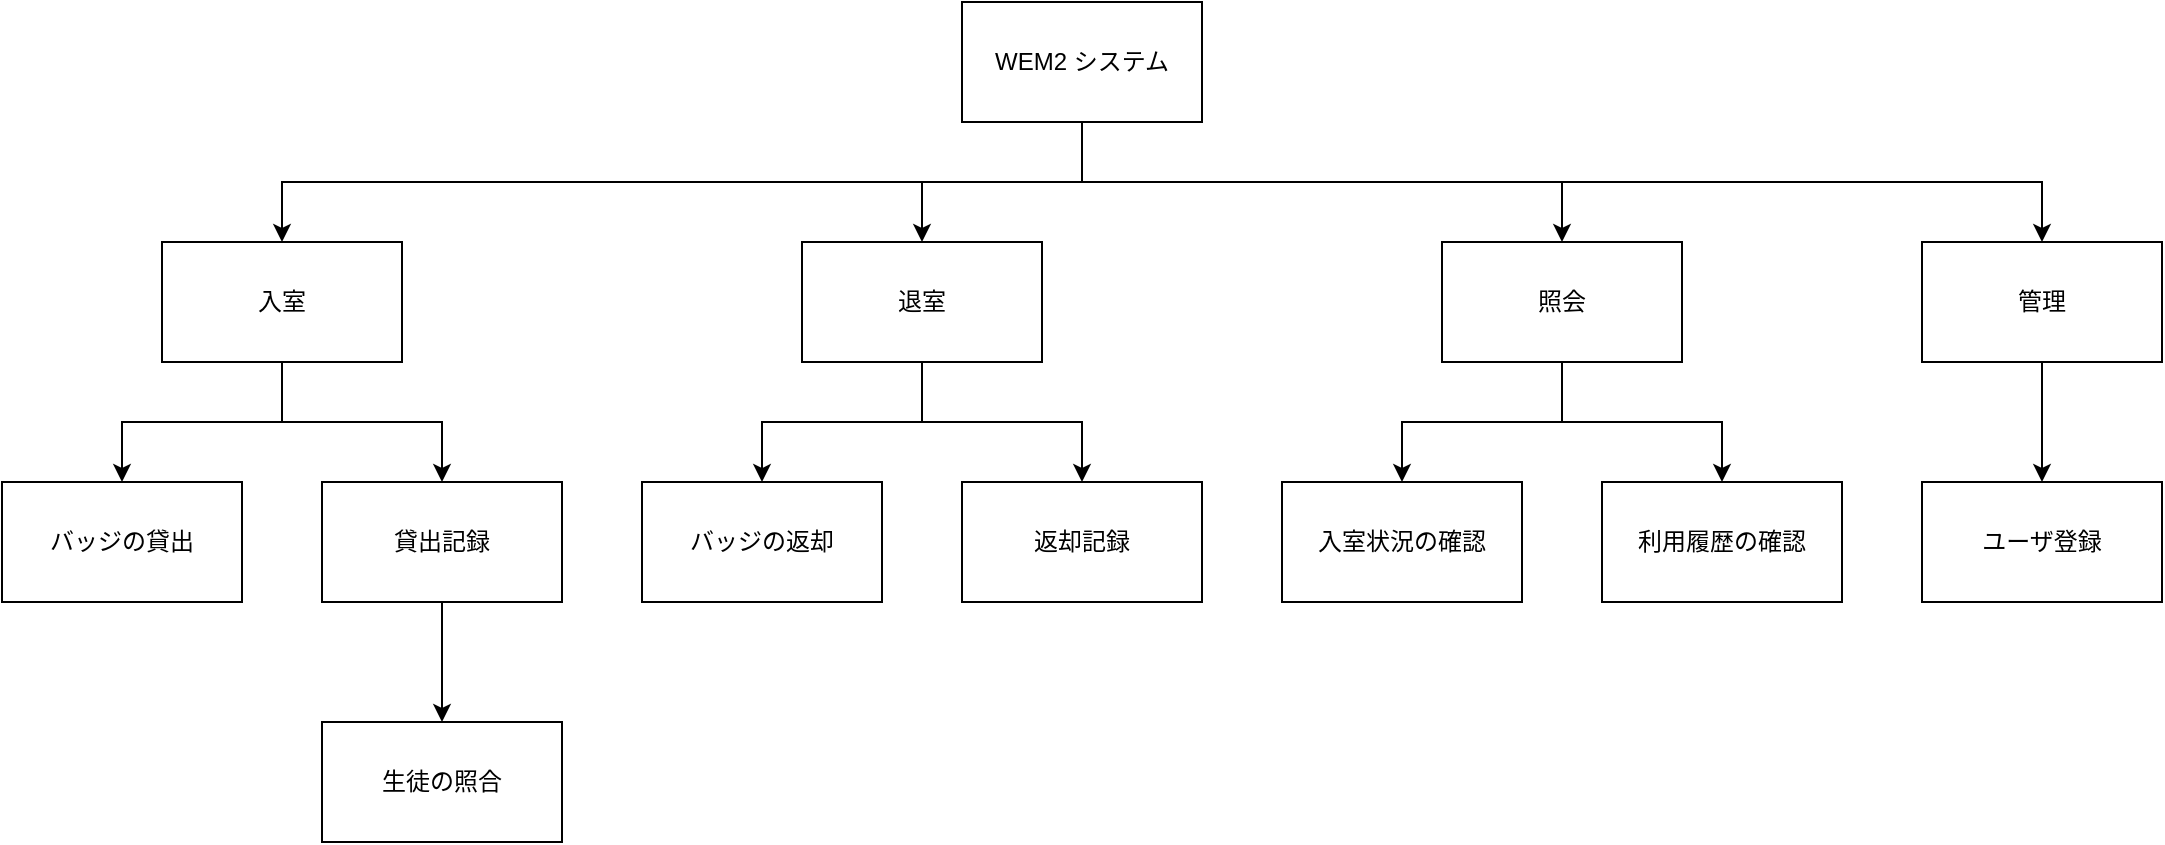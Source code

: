 <mxfile version="15.4.0" type="device" pages="2"><diagram id="NHjRJ2-lvOVdZaZA7o6D" name="module_structure"><mxGraphModel dx="1422" dy="862" grid="1" gridSize="10" guides="1" tooltips="1" connect="1" arrows="1" fold="1" page="1" pageScale="1" pageWidth="1169" pageHeight="827" math="0" shadow="0"><root><mxCell id="0"/><mxCell id="1" parent="0"/><mxCell id="6q9FPXkFsCHVbmODKYHg-20" style="edgeStyle=orthogonalEdgeStyle;rounded=0;orthogonalLoop=1;jettySize=auto;html=1;entryX=0.5;entryY=0;entryDx=0;entryDy=0;" edge="1" parent="1" source="6q9FPXkFsCHVbmODKYHg-1" target="6q9FPXkFsCHVbmODKYHg-3"><mxGeometry relative="1" as="geometry"/></mxCell><mxCell id="6q9FPXkFsCHVbmODKYHg-22" style="edgeStyle=orthogonalEdgeStyle;rounded=0;orthogonalLoop=1;jettySize=auto;html=1;entryX=0.5;entryY=0;entryDx=0;entryDy=0;" edge="1" parent="1" source="6q9FPXkFsCHVbmODKYHg-1" target="6q9FPXkFsCHVbmODKYHg-4"><mxGeometry relative="1" as="geometry"><mxPoint x="680" y="150" as="targetPoint"/><Array as="points"><mxPoint x="580" y="150"/><mxPoint x="820" y="150"/></Array></mxGeometry></mxCell><mxCell id="6q9FPXkFsCHVbmODKYHg-24" style="edgeStyle=orthogonalEdgeStyle;rounded=0;orthogonalLoop=1;jettySize=auto;html=1;exitX=0.5;exitY=1;exitDx=0;exitDy=0;entryX=0.5;entryY=0;entryDx=0;entryDy=0;" edge="1" parent="1" source="6q9FPXkFsCHVbmODKYHg-1" target="6q9FPXkFsCHVbmODKYHg-2"><mxGeometry relative="1" as="geometry"/></mxCell><mxCell id="6q9FPXkFsCHVbmODKYHg-25" style="edgeStyle=orthogonalEdgeStyle;rounded=0;orthogonalLoop=1;jettySize=auto;html=1;" edge="1" parent="1" source="6q9FPXkFsCHVbmODKYHg-1" target="6q9FPXkFsCHVbmODKYHg-7"><mxGeometry relative="1" as="geometry"><Array as="points"><mxPoint x="580" y="150"/><mxPoint x="1060" y="150"/></Array></mxGeometry></mxCell><mxCell id="6q9FPXkFsCHVbmODKYHg-1" value="WEM2 システム" style="rounded=0;whiteSpace=wrap;html=1;" vertex="1" parent="1"><mxGeometry x="520" y="60" width="120" height="60" as="geometry"/></mxCell><mxCell id="6q9FPXkFsCHVbmODKYHg-26" style="edgeStyle=orthogonalEdgeStyle;rounded=0;orthogonalLoop=1;jettySize=auto;html=1;entryX=0.5;entryY=0;entryDx=0;entryDy=0;" edge="1" parent="1" source="6q9FPXkFsCHVbmODKYHg-2" target="6q9FPXkFsCHVbmODKYHg-15"><mxGeometry relative="1" as="geometry"/></mxCell><mxCell id="6q9FPXkFsCHVbmODKYHg-27" style="edgeStyle=orthogonalEdgeStyle;rounded=0;orthogonalLoop=1;jettySize=auto;html=1;entryX=0.5;entryY=0;entryDx=0;entryDy=0;" edge="1" parent="1" source="6q9FPXkFsCHVbmODKYHg-2" target="6q9FPXkFsCHVbmODKYHg-11"><mxGeometry relative="1" as="geometry"/></mxCell><mxCell id="6q9FPXkFsCHVbmODKYHg-2" value="入室" style="rounded=0;whiteSpace=wrap;html=1;" vertex="1" parent="1"><mxGeometry x="120" y="180" width="120" height="60" as="geometry"/></mxCell><mxCell id="6q9FPXkFsCHVbmODKYHg-28" style="edgeStyle=orthogonalEdgeStyle;rounded=0;orthogonalLoop=1;jettySize=auto;html=1;entryX=0.5;entryY=0;entryDx=0;entryDy=0;" edge="1" parent="1" source="6q9FPXkFsCHVbmODKYHg-3" target="6q9FPXkFsCHVbmODKYHg-16"><mxGeometry relative="1" as="geometry"/></mxCell><mxCell id="6q9FPXkFsCHVbmODKYHg-29" style="edgeStyle=orthogonalEdgeStyle;rounded=0;orthogonalLoop=1;jettySize=auto;html=1;entryX=0.5;entryY=0;entryDx=0;entryDy=0;" edge="1" parent="1" source="6q9FPXkFsCHVbmODKYHg-3" target="6q9FPXkFsCHVbmODKYHg-12"><mxGeometry relative="1" as="geometry"/></mxCell><mxCell id="6q9FPXkFsCHVbmODKYHg-3" value="退室" style="rounded=0;whiteSpace=wrap;html=1;" vertex="1" parent="1"><mxGeometry x="440" y="180" width="120" height="60" as="geometry"/></mxCell><mxCell id="6q9FPXkFsCHVbmODKYHg-30" style="edgeStyle=orthogonalEdgeStyle;rounded=0;orthogonalLoop=1;jettySize=auto;html=1;entryX=0.5;entryY=0;entryDx=0;entryDy=0;" edge="1" parent="1" source="6q9FPXkFsCHVbmODKYHg-4" target="6q9FPXkFsCHVbmODKYHg-8"><mxGeometry relative="1" as="geometry"/></mxCell><mxCell id="6q9FPXkFsCHVbmODKYHg-31" style="edgeStyle=orthogonalEdgeStyle;rounded=0;orthogonalLoop=1;jettySize=auto;html=1;entryX=0.5;entryY=0;entryDx=0;entryDy=0;" edge="1" parent="1" source="6q9FPXkFsCHVbmODKYHg-4" target="6q9FPXkFsCHVbmODKYHg-9"><mxGeometry relative="1" as="geometry"/></mxCell><mxCell id="6q9FPXkFsCHVbmODKYHg-4" value="照会" style="rounded=0;whiteSpace=wrap;html=1;" vertex="1" parent="1"><mxGeometry x="760" y="180" width="120" height="60" as="geometry"/></mxCell><mxCell id="6q9FPXkFsCHVbmODKYHg-6" value="ユーザ登録" style="rounded=0;whiteSpace=wrap;html=1;" vertex="1" parent="1"><mxGeometry x="1000" y="300" width="120" height="60" as="geometry"/></mxCell><mxCell id="6q9FPXkFsCHVbmODKYHg-32" style="edgeStyle=orthogonalEdgeStyle;rounded=0;orthogonalLoop=1;jettySize=auto;html=1;entryX=0.5;entryY=0;entryDx=0;entryDy=0;" edge="1" parent="1" source="6q9FPXkFsCHVbmODKYHg-7" target="6q9FPXkFsCHVbmODKYHg-6"><mxGeometry relative="1" as="geometry"/></mxCell><mxCell id="6q9FPXkFsCHVbmODKYHg-7" value="管理" style="rounded=0;whiteSpace=wrap;html=1;" vertex="1" parent="1"><mxGeometry x="1000" y="180" width="120" height="60" as="geometry"/></mxCell><mxCell id="6q9FPXkFsCHVbmODKYHg-8" value="入室状況の確認" style="rounded=0;whiteSpace=wrap;html=1;" vertex="1" parent="1"><mxGeometry x="680" y="300" width="120" height="60" as="geometry"/></mxCell><mxCell id="6q9FPXkFsCHVbmODKYHg-9" value="利用履歴の確認" style="rounded=0;whiteSpace=wrap;html=1;" vertex="1" parent="1"><mxGeometry x="840" y="300" width="120" height="60" as="geometry"/></mxCell><mxCell id="6q9FPXkFsCHVbmODKYHg-11" value="バッジの貸出" style="rounded=0;whiteSpace=wrap;html=1;" vertex="1" parent="1"><mxGeometry x="40" y="300" width="120" height="60" as="geometry"/></mxCell><mxCell id="6q9FPXkFsCHVbmODKYHg-12" value="バッジの返却" style="rounded=0;whiteSpace=wrap;html=1;" vertex="1" parent="1"><mxGeometry x="360" y="300" width="120" height="60" as="geometry"/></mxCell><mxCell id="6q9FPXkFsCHVbmODKYHg-14" value="生徒の照合" style="rounded=0;whiteSpace=wrap;html=1;" vertex="1" parent="1"><mxGeometry x="200" y="420" width="120" height="60" as="geometry"/></mxCell><mxCell id="6q9FPXkFsCHVbmODKYHg-33" style="edgeStyle=orthogonalEdgeStyle;rounded=0;orthogonalLoop=1;jettySize=auto;html=1;entryX=0.5;entryY=0;entryDx=0;entryDy=0;" edge="1" parent="1" source="6q9FPXkFsCHVbmODKYHg-15" target="6q9FPXkFsCHVbmODKYHg-14"><mxGeometry relative="1" as="geometry"/></mxCell><mxCell id="6q9FPXkFsCHVbmODKYHg-15" value="貸出記録" style="rounded=0;whiteSpace=wrap;html=1;" vertex="1" parent="1"><mxGeometry x="200" y="300" width="120" height="60" as="geometry"/></mxCell><mxCell id="6q9FPXkFsCHVbmODKYHg-16" value="返却記録" style="rounded=0;whiteSpace=wrap;html=1;" vertex="1" parent="1"><mxGeometry x="520" y="300" width="120" height="60" as="geometry"/></mxCell></root></mxGraphModel></diagram><diagram id="u3w2kunL41gTzZNBFmIo" name="abstract_class"><mxGraphModel dx="1422" dy="862" grid="1" gridSize="10" guides="1" tooltips="1" connect="1" arrows="1" fold="1" page="1" pageScale="1" pageWidth="1169" pageHeight="827" math="0" shadow="0"><root><mxCell id="-7CXG3ueV3B5xPJkJhwi-0"/><mxCell id="-7CXG3ueV3B5xPJkJhwi-1" parent="-7CXG3ueV3B5xPJkJhwi-0"/></root></mxGraphModel></diagram></mxfile>